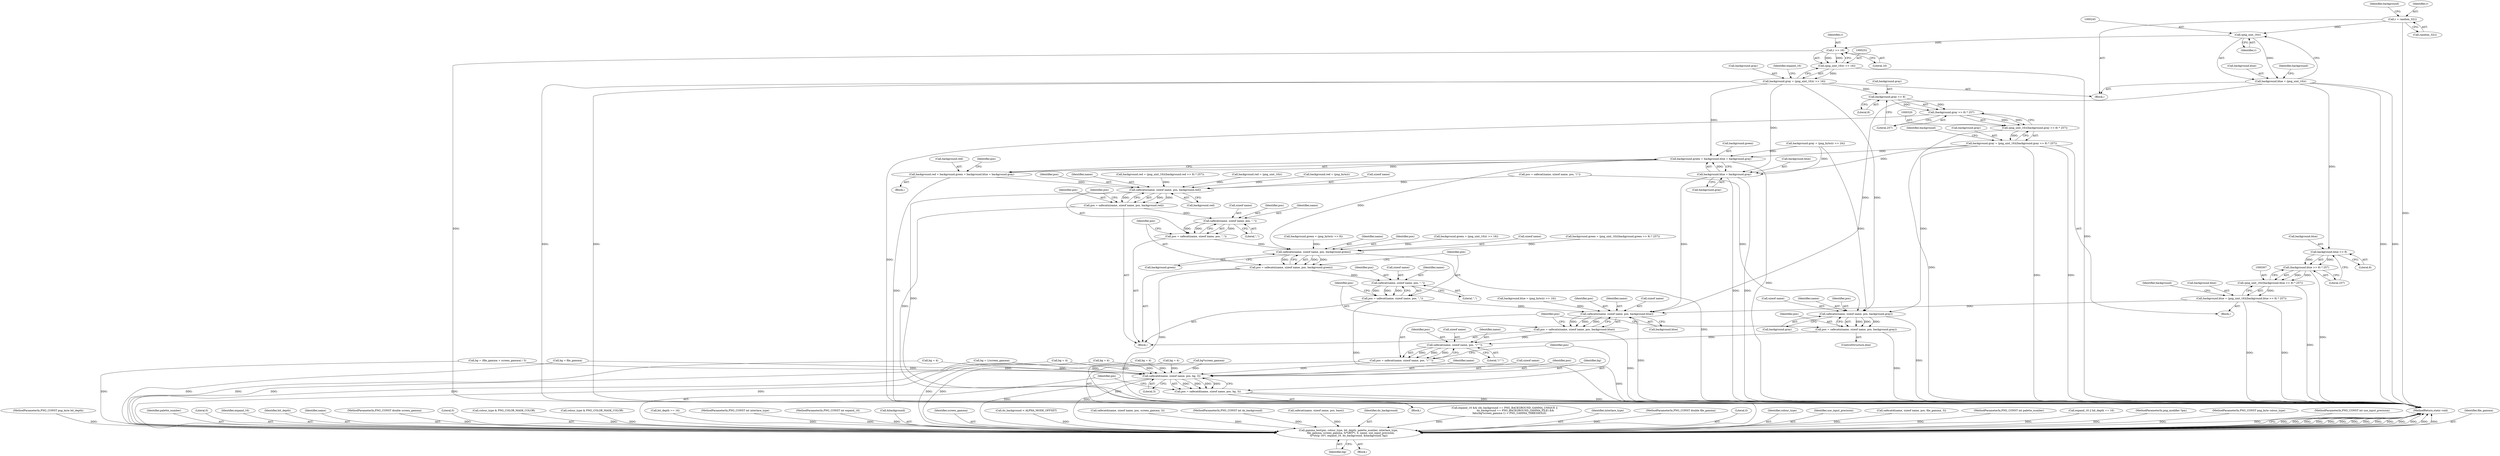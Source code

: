 digraph "0_Android_9d4853418ab2f754c2b63e091c29c5529b8b86ca_44@API" {
"1000237" [label="(Call,r = random_32())"];
"1000244" [label="(Call,(png_uint_16)r)"];
"1000240" [label="(Call,background.blue = (png_uint_16)r)"];
"1000309" [label="(Call,background.blue >> 8)"];
"1000308" [label="(Call,(background.blue >> 8) * 257)"];
"1000306" [label="(Call,(png_uint_16)((background.blue >> 8) * 257))"];
"1000302" [label="(Call,background.blue = (png_uint_16)((background.blue >> 8) * 257))"];
"1000492" [label="(Call,safecatn(name, sizeof name, pos, background.blue))"];
"1000490" [label="(Call,pos = safecatn(name, sizeof name, pos, background.blue))"];
"1000513" [label="(Call,safecat(name, sizeof name, pos, \")^\"))"];
"1000511" [label="(Call,pos = safecat(name, sizeof name, pos, \")^\"))"];
"1000521" [label="(Call,safecatd(name, sizeof name, pos, bg, 3))"];
"1000519" [label="(Call,pos = safecatd(name, sizeof name, pos, bg, 3))"];
"1000528" [label="(Call,gamma_test(pm, colour_type, bit_depth, palette_number, interlace_type,\n      file_gamma, screen_gamma, 0/*sBIT*/, 0, name, use_input_precision,\n 0/*strip 16*/, expand_16, do_background, &background, bg))"];
"1000253" [label="(Call,r >> 16)"];
"1000251" [label="(Call,(png_uint_16)(r >> 16))"];
"1000247" [label="(Call,background.gray = (png_uint_16)(r >> 16))"];
"1000322" [label="(Call,background.gray >> 8)"];
"1000321" [label="(Call,(background.gray >> 8) * 257)"];
"1000319" [label="(Call,(png_uint_16)((background.gray >> 8) * 257))"];
"1000315" [label="(Call,background.gray = (png_uint_16)((background.gray >> 8) * 257))"];
"1000383" [label="(Call,background.green = background.blue = background.gray)"];
"1000379" [label="(Call,background.red = background.green = background.blue = background.gray)"];
"1000456" [label="(Call,safecatn(name, sizeof name, pos, background.red))"];
"1000454" [label="(Call,pos = safecatn(name, sizeof name, pos, background.red))"];
"1000466" [label="(Call,safecat(name, sizeof name, pos, \",\"))"];
"1000464" [label="(Call,pos = safecat(name, sizeof name, pos, \",\"))"];
"1000474" [label="(Call,safecatn(name, sizeof name, pos, background.green))"];
"1000472" [label="(Call,pos = safecatn(name, sizeof name, pos, background.green))"];
"1000484" [label="(Call,safecat(name, sizeof name, pos, \",\"))"];
"1000482" [label="(Call,pos = safecat(name, sizeof name, pos, \",\"))"];
"1000387" [label="(Call,background.blue = background.gray)"];
"1000503" [label="(Call,safecatn(name, sizeof name, pos, background.gray))"];
"1000501" [label="(Call,pos = safecatn(name, sizeof name, pos, background.gray))"];
"1000120" [label="(MethodParameterIn,PNG_CONST png_byte bit_depth)"];
"1000490" [label="(Call,pos = safecatn(name, sizeof name, pos, background.blue))"];
"1000162" [label="(Call,bg = file_gamma)"];
"1000491" [label="(Identifier,pos)"];
"1000387" [label="(Call,background.blue = background.gray)"];
"1000327" [label="(Literal,257)"];
"1000518" [label="(Literal,\")^\")"];
"1000440" [label="(Block,)"];
"1000152" [label="(Call,bg = 1/screen_gamma)"];
"1000302" [label="(Call,background.blue = (png_uint_16)((background.blue >> 8) * 257))"];
"1000254" [label="(Identifier,r)"];
"1000532" [label="(Identifier,palette_number)"];
"1000479" [label="(Call,background.green)"];
"1000537" [label="(Literal,0)"];
"1000541" [label="(Identifier,expand_16)"];
"1000242" [label="(Identifier,background)"];
"1000528" [label="(Call,gamma_test(pm, colour_type, bit_depth, palette_number, interlace_type,\n      file_gamma, screen_gamma, 0/*sBIT*/, 0, name, use_input_precision,\n 0/*strip 16*/, expand_16, do_background, &background, bg))"];
"1000255" [label="(Literal,16)"];
"1000531" [label="(Identifier,bit_depth)"];
"1000461" [label="(Call,background.red)"];
"1000507" [label="(Identifier,pos)"];
"1000523" [label="(Call,sizeof name)"];
"1000454" [label="(Call,pos = safecatn(name, sizeof name, pos, background.red))"];
"1000221" [label="(Call,background.red = (png_uint_16)r)"];
"1000341" [label="(Call,background.green = (png_byte)(r >> 8))"];
"1000486" [label="(Call,sizeof name)"];
"1000517" [label="(Identifier,pos)"];
"1000326" [label="(Literal,8)"];
"1000545" [label="(Identifier,bg)"];
"1000538" [label="(Identifier,name)"];
"1000475" [label="(Identifier,name)"];
"1000314" [label="(Literal,257)"];
"1000527" [label="(Literal,3)"];
"1000321" [label="(Call,(background.gray >> 8) * 257)"];
"1000471" [label="(Literal,\",\")"];
"1000244" [label="(Call,(png_uint_16)r)"];
"1000251" [label="(Call,(png_uint_16)(r >> 16))"];
"1000248" [label="(Call,background.gray)"];
"1000508" [label="(Call,background.gray)"];
"1000124" [label="(MethodParameterIn,PNG_CONST double screen_gamma)"];
"1000258" [label="(Identifier,expand_16)"];
"1000478" [label="(Identifier,pos)"];
"1000536" [label="(Literal,0)"];
"1000375" [label="(Call,colour_type & PNG_COLOR_MASK_COLOR)"];
"1000450" [label="(Call,colour_type & PNG_COLOR_MASK_COLOR)"];
"1000198" [label="(Call,bg = 4)"];
"1000213" [label="(Call,bit_depth == 16)"];
"1000323" [label="(Call,background.gray)"];
"1000306" [label="(Call,(png_uint_16)((background.blue >> 8) * 257))"];
"1000122" [label="(MethodParameterIn,PNG_CONST int interlace_type)"];
"1000525" [label="(Identifier,pos)"];
"1000127" [label="(MethodParameterIn,PNG_CONST int expand_16)"];
"1000241" [label="(Call,background.blue)"];
"1000474" [label="(Call,safecatn(name, sizeof name, pos, background.green))"];
"1000543" [label="(Call,&background)"];
"1000513" [label="(Call,safecat(name, sizeof name, pos, \")^\"))"];
"1000380" [label="(Call,background.red)"];
"1000529" [label="(Identifier,pm)"];
"1000275" [label="(Block,)"];
"1000270" [label="(Call,bg*screen_gamma)"];
"1000228" [label="(Call,background.green = (png_uint_16)(r >> 16))"];
"1000535" [label="(Identifier,screen_gamma)"];
"1000170" [label="(Call,bg = (file_gamma + screen_gamma) / 3)"];
"1000464" [label="(Call,pos = safecat(name, sizeof name, pos, \",\"))"];
"1000485" [label="(Identifier,name)"];
"1000526" [label="(Identifier,bg)"];
"1000521" [label="(Call,safecatd(name, sizeof name, pos, bg, 3))"];
"1000496" [label="(Identifier,pos)"];
"1000520" [label="(Identifier,pos)"];
"1000546" [label="(MethodReturn,static void)"];
"1000359" [label="(Call,background.gray = (png_byte)(r >> 24))"];
"1000522" [label="(Identifier,name)"];
"1000384" [label="(Call,background.green)"];
"1000128" [label="(Block,)"];
"1000437" [label="(Call,do_background < ALPHA_MODE_OFFSET)"];
"1000473" [label="(Identifier,pos)"];
"1000511" [label="(Call,pos = safecat(name, sizeof name, pos, \")^\"))"];
"1000470" [label="(Identifier,pos)"];
"1000322" [label="(Call,background.gray >> 8)"];
"1000315" [label="(Call,background.gray = (png_uint_16)((background.gray >> 8) * 257))"];
"1000240" [label="(Call,background.blue = (png_uint_16)r)"];
"1000505" [label="(Call,sizeof name)"];
"1000515" [label="(Call,sizeof name)"];
"1000502" [label="(Identifier,pos)"];
"1000514" [label="(Identifier,name)"];
"1000334" [label="(Call,background.red = (png_byte)r)"];
"1000309" [label="(Call,background.blue >> 8)"];
"1000144" [label="(Call,bg = 4)"];
"1000489" [label="(Literal,\",\")"];
"1000488" [label="(Identifier,pos)"];
"1000472" [label="(Call,pos = safecatn(name, sizeof name, pos, background.green))"];
"1000476" [label="(Call,sizeof name)"];
"1000316" [label="(Call,background.gray)"];
"1000458" [label="(Call,sizeof name)"];
"1000421" [label="(Call,safecatd(name, sizeof name, pos, screen_gamma, 3))"];
"1000289" [label="(Call,background.green = (png_uint_16)((background.green >> 8) * 257))"];
"1000460" [label="(Identifier,pos)"];
"1000126" [label="(MethodParameterIn,PNG_CONST int do_background)"];
"1000482" [label="(Call,pos = safecat(name, sizeof name, pos, \",\"))"];
"1000430" [label="(Call,safecat(name, sizeof name, pos, base))"];
"1000504" [label="(Identifier,name)"];
"1000303" [label="(Call,background.blue)"];
"1000466" [label="(Call,safecat(name, sizeof name, pos, \",\"))"];
"1000370" [label="(Identifier,background)"];
"1000383" [label="(Call,background.green = background.blue = background.gray)"];
"1000542" [label="(Identifier,do_background)"];
"1000492" [label="(Call,safecatn(name, sizeof name, pos, background.blue))"];
"1000512" [label="(Identifier,pos)"];
"1000182" [label="(Call,bg = 4)"];
"1000257" [label="(Call,expand_16 && (do_background == PNG_BACKGROUND_GAMMA_UNIQUE ||\n                           do_background == PNG_BACKGROUND_GAMMA_FILE) &&\n            fabs(bg*screen_gamma-1) > PNG_GAMMA_THRESHOLD)"];
"1000533" [label="(Identifier,interlace_type)"];
"1000391" [label="(Call,background.gray)"];
"1000249" [label="(Identifier,background)"];
"1000493" [label="(Identifier,name)"];
"1000497" [label="(Call,background.blue)"];
"1000453" [label="(Block,)"];
"1000457" [label="(Identifier,name)"];
"1000123" [label="(MethodParameterIn,PNG_CONST double file_gamma)"];
"1000540" [label="(Literal,0)"];
"1000237" [label="(Call,r = random_32())"];
"1000246" [label="(Identifier,r)"];
"1000455" [label="(Identifier,pos)"];
"1000206" [label="(Call,bg = 4)"];
"1000530" [label="(Identifier,colour_type)"];
"1000456" [label="(Call,safecatn(name, sizeof name, pos, background.red))"];
"1000539" [label="(Identifier,use_input_precision)"];
"1000465" [label="(Identifier,pos)"];
"1000238" [label="(Identifier,r)"];
"1000404" [label="(Call,safecatd(name, sizeof name, pos, file_gamma, 3))"];
"1000308" [label="(Call,(background.blue >> 8) * 257)"];
"1000121" [label="(MethodParameterIn,PNG_CONST int palette_number)"];
"1000211" [label="(Call,expand_16 || bit_depth == 16)"];
"1000467" [label="(Identifier,name)"];
"1000253" [label="(Call,r >> 16)"];
"1000494" [label="(Call,sizeof name)"];
"1000483" [label="(Identifier,pos)"];
"1000500" [label="(ControlStructure,else)"];
"1000519" [label="(Call,pos = safecatd(name, sizeof name, pos, bg, 3))"];
"1000317" [label="(Identifier,background)"];
"1000276" [label="(Call,background.red = (png_uint_16)((background.red >> 8) * 257))"];
"1000118" [label="(MethodParameterIn,png_modifier *pm)"];
"1000119" [label="(MethodParameterIn,PNG_CONST png_byte colour_type)"];
"1000216" [label="(Block,)"];
"1000125" [label="(MethodParameterIn,PNG_CONST int use_input_precision)"];
"1000388" [label="(Call,background.blue)"];
"1000441" [label="(Call,pos = safecat(name, sizeof name, pos, \"(\"))"];
"1000395" [label="(Identifier,pos)"];
"1000313" [label="(Literal,8)"];
"1000190" [label="(Call,bg = 4)"];
"1000310" [label="(Call,background.blue)"];
"1000350" [label="(Call,background.blue = (png_byte)(r >> 16))"];
"1000534" [label="(Identifier,file_gamma)"];
"1000503" [label="(Call,safecatn(name, sizeof name, pos, background.gray))"];
"1000379" [label="(Call,background.red = background.green = background.blue = background.gray)"];
"1000378" [label="(Block,)"];
"1000484" [label="(Call,safecat(name, sizeof name, pos, \",\"))"];
"1000247" [label="(Call,background.gray = (png_uint_16)(r >> 16))"];
"1000468" [label="(Call,sizeof name)"];
"1000319" [label="(Call,(png_uint_16)((background.gray >> 8) * 257))"];
"1000501" [label="(Call,pos = safecatn(name, sizeof name, pos, background.gray))"];
"1000239" [label="(Call,random_32())"];
"1000237" -> "1000216"  [label="AST: "];
"1000237" -> "1000239"  [label="CFG: "];
"1000238" -> "1000237"  [label="AST: "];
"1000239" -> "1000237"  [label="AST: "];
"1000242" -> "1000237"  [label="CFG: "];
"1000237" -> "1000546"  [label="DDG: "];
"1000237" -> "1000244"  [label="DDG: "];
"1000244" -> "1000240"  [label="AST: "];
"1000244" -> "1000246"  [label="CFG: "];
"1000245" -> "1000244"  [label="AST: "];
"1000246" -> "1000244"  [label="AST: "];
"1000240" -> "1000244"  [label="CFG: "];
"1000244" -> "1000240"  [label="DDG: "];
"1000244" -> "1000253"  [label="DDG: "];
"1000240" -> "1000216"  [label="AST: "];
"1000241" -> "1000240"  [label="AST: "];
"1000249" -> "1000240"  [label="CFG: "];
"1000240" -> "1000546"  [label="DDG: "];
"1000240" -> "1000546"  [label="DDG: "];
"1000240" -> "1000309"  [label="DDG: "];
"1000240" -> "1000492"  [label="DDG: "];
"1000309" -> "1000308"  [label="AST: "];
"1000309" -> "1000313"  [label="CFG: "];
"1000310" -> "1000309"  [label="AST: "];
"1000313" -> "1000309"  [label="AST: "];
"1000314" -> "1000309"  [label="CFG: "];
"1000309" -> "1000308"  [label="DDG: "];
"1000309" -> "1000308"  [label="DDG: "];
"1000308" -> "1000306"  [label="AST: "];
"1000308" -> "1000314"  [label="CFG: "];
"1000314" -> "1000308"  [label="AST: "];
"1000306" -> "1000308"  [label="CFG: "];
"1000308" -> "1000546"  [label="DDG: "];
"1000308" -> "1000306"  [label="DDG: "];
"1000308" -> "1000306"  [label="DDG: "];
"1000306" -> "1000302"  [label="AST: "];
"1000307" -> "1000306"  [label="AST: "];
"1000302" -> "1000306"  [label="CFG: "];
"1000306" -> "1000546"  [label="DDG: "];
"1000306" -> "1000302"  [label="DDG: "];
"1000302" -> "1000275"  [label="AST: "];
"1000303" -> "1000302"  [label="AST: "];
"1000317" -> "1000302"  [label="CFG: "];
"1000302" -> "1000546"  [label="DDG: "];
"1000302" -> "1000546"  [label="DDG: "];
"1000302" -> "1000492"  [label="DDG: "];
"1000492" -> "1000490"  [label="AST: "];
"1000492" -> "1000497"  [label="CFG: "];
"1000493" -> "1000492"  [label="AST: "];
"1000494" -> "1000492"  [label="AST: "];
"1000496" -> "1000492"  [label="AST: "];
"1000497" -> "1000492"  [label="AST: "];
"1000490" -> "1000492"  [label="CFG: "];
"1000492" -> "1000546"  [label="DDG: "];
"1000492" -> "1000490"  [label="DDG: "];
"1000492" -> "1000490"  [label="DDG: "];
"1000492" -> "1000490"  [label="DDG: "];
"1000482" -> "1000492"  [label="DDG: "];
"1000350" -> "1000492"  [label="DDG: "];
"1000387" -> "1000492"  [label="DDG: "];
"1000490" -> "1000453"  [label="AST: "];
"1000491" -> "1000490"  [label="AST: "];
"1000512" -> "1000490"  [label="CFG: "];
"1000490" -> "1000546"  [label="DDG: "];
"1000490" -> "1000513"  [label="DDG: "];
"1000513" -> "1000511"  [label="AST: "];
"1000513" -> "1000518"  [label="CFG: "];
"1000514" -> "1000513"  [label="AST: "];
"1000515" -> "1000513"  [label="AST: "];
"1000517" -> "1000513"  [label="AST: "];
"1000518" -> "1000513"  [label="AST: "];
"1000511" -> "1000513"  [label="CFG: "];
"1000513" -> "1000511"  [label="DDG: "];
"1000513" -> "1000511"  [label="DDG: "];
"1000513" -> "1000511"  [label="DDG: "];
"1000501" -> "1000513"  [label="DDG: "];
"1000511" -> "1000440"  [label="AST: "];
"1000512" -> "1000511"  [label="AST: "];
"1000520" -> "1000511"  [label="CFG: "];
"1000511" -> "1000546"  [label="DDG: "];
"1000511" -> "1000521"  [label="DDG: "];
"1000521" -> "1000519"  [label="AST: "];
"1000521" -> "1000527"  [label="CFG: "];
"1000522" -> "1000521"  [label="AST: "];
"1000523" -> "1000521"  [label="AST: "];
"1000525" -> "1000521"  [label="AST: "];
"1000526" -> "1000521"  [label="AST: "];
"1000527" -> "1000521"  [label="AST: "];
"1000519" -> "1000521"  [label="CFG: "];
"1000521" -> "1000519"  [label="DDG: "];
"1000521" -> "1000519"  [label="DDG: "];
"1000521" -> "1000519"  [label="DDG: "];
"1000521" -> "1000519"  [label="DDG: "];
"1000190" -> "1000521"  [label="DDG: "];
"1000198" -> "1000521"  [label="DDG: "];
"1000162" -> "1000521"  [label="DDG: "];
"1000206" -> "1000521"  [label="DDG: "];
"1000152" -> "1000521"  [label="DDG: "];
"1000144" -> "1000521"  [label="DDG: "];
"1000170" -> "1000521"  [label="DDG: "];
"1000270" -> "1000521"  [label="DDG: "];
"1000182" -> "1000521"  [label="DDG: "];
"1000521" -> "1000528"  [label="DDG: "];
"1000521" -> "1000528"  [label="DDG: "];
"1000519" -> "1000440"  [label="AST: "];
"1000520" -> "1000519"  [label="AST: "];
"1000529" -> "1000519"  [label="CFG: "];
"1000519" -> "1000546"  [label="DDG: "];
"1000519" -> "1000546"  [label="DDG: "];
"1000528" -> "1000128"  [label="AST: "];
"1000528" -> "1000545"  [label="CFG: "];
"1000529" -> "1000528"  [label="AST: "];
"1000530" -> "1000528"  [label="AST: "];
"1000531" -> "1000528"  [label="AST: "];
"1000532" -> "1000528"  [label="AST: "];
"1000533" -> "1000528"  [label="AST: "];
"1000534" -> "1000528"  [label="AST: "];
"1000535" -> "1000528"  [label="AST: "];
"1000536" -> "1000528"  [label="AST: "];
"1000537" -> "1000528"  [label="AST: "];
"1000538" -> "1000528"  [label="AST: "];
"1000539" -> "1000528"  [label="AST: "];
"1000540" -> "1000528"  [label="AST: "];
"1000541" -> "1000528"  [label="AST: "];
"1000542" -> "1000528"  [label="AST: "];
"1000543" -> "1000528"  [label="AST: "];
"1000545" -> "1000528"  [label="AST: "];
"1000546" -> "1000528"  [label="CFG: "];
"1000528" -> "1000546"  [label="DDG: "];
"1000528" -> "1000546"  [label="DDG: "];
"1000528" -> "1000546"  [label="DDG: "];
"1000528" -> "1000546"  [label="DDG: "];
"1000528" -> "1000546"  [label="DDG: "];
"1000528" -> "1000546"  [label="DDG: "];
"1000528" -> "1000546"  [label="DDG: "];
"1000528" -> "1000546"  [label="DDG: "];
"1000528" -> "1000546"  [label="DDG: "];
"1000528" -> "1000546"  [label="DDG: "];
"1000528" -> "1000546"  [label="DDG: "];
"1000528" -> "1000546"  [label="DDG: "];
"1000528" -> "1000546"  [label="DDG: "];
"1000528" -> "1000546"  [label="DDG: "];
"1000118" -> "1000528"  [label="DDG: "];
"1000375" -> "1000528"  [label="DDG: "];
"1000450" -> "1000528"  [label="DDG: "];
"1000119" -> "1000528"  [label="DDG: "];
"1000213" -> "1000528"  [label="DDG: "];
"1000120" -> "1000528"  [label="DDG: "];
"1000121" -> "1000528"  [label="DDG: "];
"1000122" -> "1000528"  [label="DDG: "];
"1000404" -> "1000528"  [label="DDG: "];
"1000123" -> "1000528"  [label="DDG: "];
"1000421" -> "1000528"  [label="DDG: "];
"1000124" -> "1000528"  [label="DDG: "];
"1000430" -> "1000528"  [label="DDG: "];
"1000125" -> "1000528"  [label="DDG: "];
"1000257" -> "1000528"  [label="DDG: "];
"1000211" -> "1000528"  [label="DDG: "];
"1000127" -> "1000528"  [label="DDG: "];
"1000437" -> "1000528"  [label="DDG: "];
"1000126" -> "1000528"  [label="DDG: "];
"1000190" -> "1000528"  [label="DDG: "];
"1000198" -> "1000528"  [label="DDG: "];
"1000162" -> "1000528"  [label="DDG: "];
"1000206" -> "1000528"  [label="DDG: "];
"1000152" -> "1000528"  [label="DDG: "];
"1000144" -> "1000528"  [label="DDG: "];
"1000170" -> "1000528"  [label="DDG: "];
"1000270" -> "1000528"  [label="DDG: "];
"1000182" -> "1000528"  [label="DDG: "];
"1000253" -> "1000251"  [label="AST: "];
"1000253" -> "1000255"  [label="CFG: "];
"1000254" -> "1000253"  [label="AST: "];
"1000255" -> "1000253"  [label="AST: "];
"1000251" -> "1000253"  [label="CFG: "];
"1000253" -> "1000546"  [label="DDG: "];
"1000253" -> "1000251"  [label="DDG: "];
"1000253" -> "1000251"  [label="DDG: "];
"1000251" -> "1000247"  [label="AST: "];
"1000252" -> "1000251"  [label="AST: "];
"1000247" -> "1000251"  [label="CFG: "];
"1000251" -> "1000546"  [label="DDG: "];
"1000251" -> "1000247"  [label="DDG: "];
"1000247" -> "1000216"  [label="AST: "];
"1000248" -> "1000247"  [label="AST: "];
"1000258" -> "1000247"  [label="CFG: "];
"1000247" -> "1000546"  [label="DDG: "];
"1000247" -> "1000546"  [label="DDG: "];
"1000247" -> "1000322"  [label="DDG: "];
"1000247" -> "1000383"  [label="DDG: "];
"1000247" -> "1000387"  [label="DDG: "];
"1000247" -> "1000503"  [label="DDG: "];
"1000322" -> "1000321"  [label="AST: "];
"1000322" -> "1000326"  [label="CFG: "];
"1000323" -> "1000322"  [label="AST: "];
"1000326" -> "1000322"  [label="AST: "];
"1000327" -> "1000322"  [label="CFG: "];
"1000322" -> "1000321"  [label="DDG: "];
"1000322" -> "1000321"  [label="DDG: "];
"1000321" -> "1000319"  [label="AST: "];
"1000321" -> "1000327"  [label="CFG: "];
"1000327" -> "1000321"  [label="AST: "];
"1000319" -> "1000321"  [label="CFG: "];
"1000321" -> "1000546"  [label="DDG: "];
"1000321" -> "1000319"  [label="DDG: "];
"1000321" -> "1000319"  [label="DDG: "];
"1000319" -> "1000315"  [label="AST: "];
"1000320" -> "1000319"  [label="AST: "];
"1000315" -> "1000319"  [label="CFG: "];
"1000319" -> "1000546"  [label="DDG: "];
"1000319" -> "1000315"  [label="DDG: "];
"1000315" -> "1000275"  [label="AST: "];
"1000316" -> "1000315"  [label="AST: "];
"1000370" -> "1000315"  [label="CFG: "];
"1000315" -> "1000546"  [label="DDG: "];
"1000315" -> "1000546"  [label="DDG: "];
"1000315" -> "1000383"  [label="DDG: "];
"1000315" -> "1000387"  [label="DDG: "];
"1000315" -> "1000503"  [label="DDG: "];
"1000383" -> "1000379"  [label="AST: "];
"1000383" -> "1000387"  [label="CFG: "];
"1000384" -> "1000383"  [label="AST: "];
"1000387" -> "1000383"  [label="AST: "];
"1000379" -> "1000383"  [label="CFG: "];
"1000383" -> "1000546"  [label="DDG: "];
"1000383" -> "1000379"  [label="DDG: "];
"1000387" -> "1000383"  [label="DDG: "];
"1000359" -> "1000383"  [label="DDG: "];
"1000383" -> "1000474"  [label="DDG: "];
"1000379" -> "1000378"  [label="AST: "];
"1000380" -> "1000379"  [label="AST: "];
"1000395" -> "1000379"  [label="CFG: "];
"1000379" -> "1000546"  [label="DDG: "];
"1000379" -> "1000456"  [label="DDG: "];
"1000456" -> "1000454"  [label="AST: "];
"1000456" -> "1000461"  [label="CFG: "];
"1000457" -> "1000456"  [label="AST: "];
"1000458" -> "1000456"  [label="AST: "];
"1000460" -> "1000456"  [label="AST: "];
"1000461" -> "1000456"  [label="AST: "];
"1000454" -> "1000456"  [label="CFG: "];
"1000456" -> "1000546"  [label="DDG: "];
"1000456" -> "1000454"  [label="DDG: "];
"1000456" -> "1000454"  [label="DDG: "];
"1000456" -> "1000454"  [label="DDG: "];
"1000441" -> "1000456"  [label="DDG: "];
"1000221" -> "1000456"  [label="DDG: "];
"1000276" -> "1000456"  [label="DDG: "];
"1000334" -> "1000456"  [label="DDG: "];
"1000454" -> "1000453"  [label="AST: "];
"1000455" -> "1000454"  [label="AST: "];
"1000465" -> "1000454"  [label="CFG: "];
"1000454" -> "1000546"  [label="DDG: "];
"1000454" -> "1000466"  [label="DDG: "];
"1000466" -> "1000464"  [label="AST: "];
"1000466" -> "1000471"  [label="CFG: "];
"1000467" -> "1000466"  [label="AST: "];
"1000468" -> "1000466"  [label="AST: "];
"1000470" -> "1000466"  [label="AST: "];
"1000471" -> "1000466"  [label="AST: "];
"1000464" -> "1000466"  [label="CFG: "];
"1000466" -> "1000464"  [label="DDG: "];
"1000466" -> "1000464"  [label="DDG: "];
"1000466" -> "1000464"  [label="DDG: "];
"1000464" -> "1000453"  [label="AST: "];
"1000465" -> "1000464"  [label="AST: "];
"1000473" -> "1000464"  [label="CFG: "];
"1000464" -> "1000474"  [label="DDG: "];
"1000474" -> "1000472"  [label="AST: "];
"1000474" -> "1000479"  [label="CFG: "];
"1000475" -> "1000474"  [label="AST: "];
"1000476" -> "1000474"  [label="AST: "];
"1000478" -> "1000474"  [label="AST: "];
"1000479" -> "1000474"  [label="AST: "];
"1000472" -> "1000474"  [label="CFG: "];
"1000474" -> "1000546"  [label="DDG: "];
"1000474" -> "1000472"  [label="DDG: "];
"1000474" -> "1000472"  [label="DDG: "];
"1000474" -> "1000472"  [label="DDG: "];
"1000228" -> "1000474"  [label="DDG: "];
"1000341" -> "1000474"  [label="DDG: "];
"1000289" -> "1000474"  [label="DDG: "];
"1000472" -> "1000453"  [label="AST: "];
"1000473" -> "1000472"  [label="AST: "];
"1000483" -> "1000472"  [label="CFG: "];
"1000472" -> "1000546"  [label="DDG: "];
"1000472" -> "1000484"  [label="DDG: "];
"1000484" -> "1000482"  [label="AST: "];
"1000484" -> "1000489"  [label="CFG: "];
"1000485" -> "1000484"  [label="AST: "];
"1000486" -> "1000484"  [label="AST: "];
"1000488" -> "1000484"  [label="AST: "];
"1000489" -> "1000484"  [label="AST: "];
"1000482" -> "1000484"  [label="CFG: "];
"1000484" -> "1000482"  [label="DDG: "];
"1000484" -> "1000482"  [label="DDG: "];
"1000484" -> "1000482"  [label="DDG: "];
"1000482" -> "1000453"  [label="AST: "];
"1000483" -> "1000482"  [label="AST: "];
"1000491" -> "1000482"  [label="CFG: "];
"1000482" -> "1000546"  [label="DDG: "];
"1000387" -> "1000391"  [label="CFG: "];
"1000388" -> "1000387"  [label="AST: "];
"1000391" -> "1000387"  [label="AST: "];
"1000387" -> "1000546"  [label="DDG: "];
"1000387" -> "1000546"  [label="DDG: "];
"1000359" -> "1000387"  [label="DDG: "];
"1000503" -> "1000501"  [label="AST: "];
"1000503" -> "1000508"  [label="CFG: "];
"1000504" -> "1000503"  [label="AST: "];
"1000505" -> "1000503"  [label="AST: "];
"1000507" -> "1000503"  [label="AST: "];
"1000508" -> "1000503"  [label="AST: "];
"1000501" -> "1000503"  [label="CFG: "];
"1000503" -> "1000546"  [label="DDG: "];
"1000503" -> "1000501"  [label="DDG: "];
"1000503" -> "1000501"  [label="DDG: "];
"1000503" -> "1000501"  [label="DDG: "];
"1000441" -> "1000503"  [label="DDG: "];
"1000359" -> "1000503"  [label="DDG: "];
"1000501" -> "1000500"  [label="AST: "];
"1000502" -> "1000501"  [label="AST: "];
"1000512" -> "1000501"  [label="CFG: "];
"1000501" -> "1000546"  [label="DDG: "];
}
